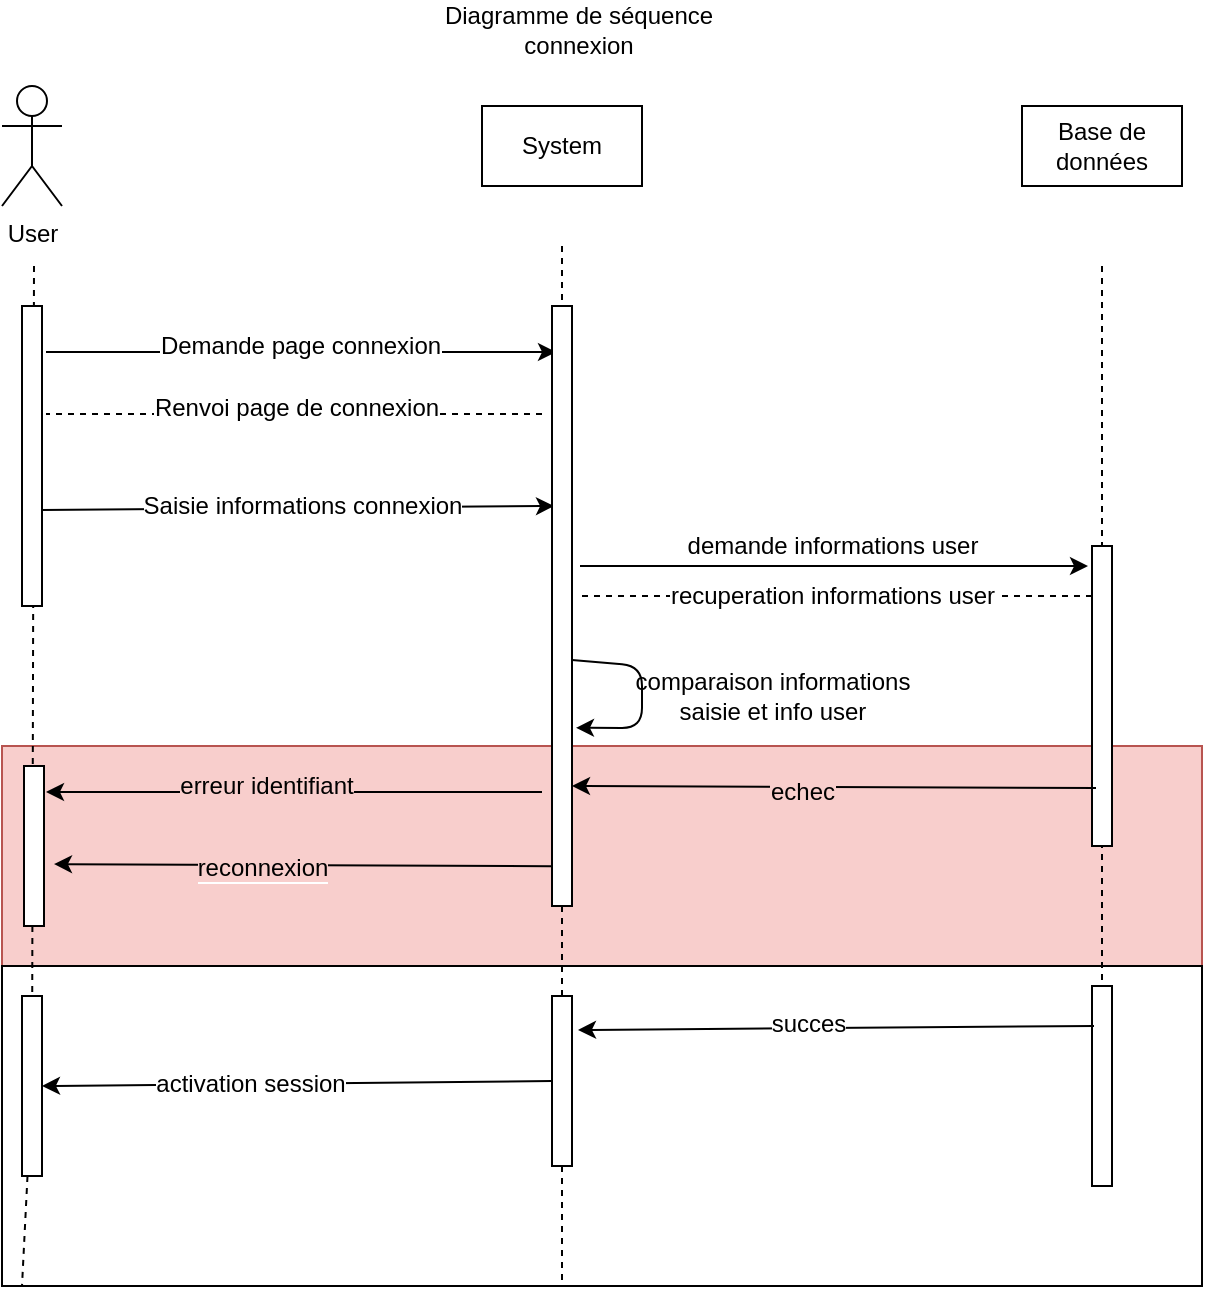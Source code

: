 <mxfile version="12.3.7" type="device" pages="1"><diagram id="A2cNYRM7hTn0L9aY9cLK" name="Page-1"><mxGraphModel dx="1352" dy="767" grid="1" gridSize="10" guides="1" tooltips="1" connect="1" arrows="1" fold="1" page="1" pageScale="1" pageWidth="827" pageHeight="1169" math="0" shadow="0"><root><mxCell id="0"/><mxCell id="1" parent="0"/><mxCell id="Uvzh3j0pDNKkDIco7M78-19" value="" style="rounded=0;whiteSpace=wrap;html=1;fillColor=#F8CECC;strokeColor=#b85450;" vertex="1" parent="1"><mxGeometry x="100" y="380" width="600" height="110" as="geometry"/></mxCell><mxCell id="Uvzh3j0pDNKkDIco7M78-27" value="" style="rounded=0;whiteSpace=wrap;html=1;labelBackgroundColor=#F8CECC;" vertex="1" parent="1"><mxGeometry x="100" y="490" width="600" height="160" as="geometry"/></mxCell><mxCell id="Uvzh3j0pDNKkDIco7M78-37" value="" style="endArrow=none;dashed=1;html=1;" edge="1" parent="1"><mxGeometry width="50" height="50" relative="1" as="geometry"><mxPoint x="650" y="140" as="sourcePoint"/><mxPoint x="650" y="600" as="targetPoint"/></mxGeometry></mxCell><mxCell id="Uvzh3j0pDNKkDIco7M78-36" value="" style="endArrow=none;dashed=1;html=1;" edge="1" parent="1" source="Uvzh3j0pDNKkDIco7M78-28"><mxGeometry width="50" height="50" relative="1" as="geometry"><mxPoint x="380" y="170" as="sourcePoint"/><mxPoint x="380" y="650" as="targetPoint"/></mxGeometry></mxCell><mxCell id="Uvzh3j0pDNKkDIco7M78-35" value="" style="endArrow=none;dashed=1;html=1;" edge="1" parent="1" source="Uvzh3j0pDNKkDIco7M78-32"><mxGeometry width="50" height="50" relative="1" as="geometry"><mxPoint x="120" y="180" as="sourcePoint"/><mxPoint x="110" y="650" as="targetPoint"/></mxGeometry></mxCell><mxCell id="Uvzh3j0pDNKkDIco7M78-1" value="&lt;div&gt;Diagramme de séquence&lt;/div&gt;&lt;div&gt;connexion&lt;br&gt;&lt;/div&gt;" style="text;html=1;align=center;verticalAlign=middle;resizable=0;points=[];;autosize=1;" vertex="1" parent="1"><mxGeometry x="303" y="7" width="170" height="30" as="geometry"/></mxCell><mxCell id="Uvzh3j0pDNKkDIco7M78-2" value="User" style="shape=umlActor;verticalLabelPosition=bottom;labelBackgroundColor=#ffffff;verticalAlign=top;html=1;outlineConnect=0;" vertex="1" parent="1"><mxGeometry x="100" y="50" width="30" height="60" as="geometry"/></mxCell><mxCell id="Uvzh3j0pDNKkDIco7M78-6" value="System" style="rounded=0;whiteSpace=wrap;html=1;" vertex="1" parent="1"><mxGeometry x="340" y="60" width="80" height="40" as="geometry"/></mxCell><mxCell id="Uvzh3j0pDNKkDIco7M78-7" value="Base de données" style="rounded=0;whiteSpace=wrap;html=1;" vertex="1" parent="1"><mxGeometry x="610" y="60" width="80" height="40" as="geometry"/></mxCell><mxCell id="Uvzh3j0pDNKkDIco7M78-10" value="" style="rounded=0;whiteSpace=wrap;html=1;" vertex="1" parent="1"><mxGeometry x="645" y="280" width="10" height="150" as="geometry"/></mxCell><mxCell id="Uvzh3j0pDNKkDIco7M78-11" value="" style="endArrow=classic;html=1;" edge="1" parent="1"><mxGeometry width="50" height="50" relative="1" as="geometry"><mxPoint x="122" y="183" as="sourcePoint"/><mxPoint x="377" y="183" as="targetPoint"/></mxGeometry></mxCell><mxCell id="Uvzh3j0pDNKkDIco7M78-12" value="Demande page connexion" style="text;html=1;align=center;verticalAlign=middle;resizable=0;points=[];;labelBackgroundColor=#ffffff;" vertex="1" connectable="0" parent="Uvzh3j0pDNKkDIco7M78-11"><mxGeometry x="-0.137" y="1" relative="1" as="geometry"><mxPoint x="17" y="-2" as="offset"/></mxGeometry></mxCell><mxCell id="Uvzh3j0pDNKkDIco7M78-13" value="" style="endArrow=none;dashed=1;html=1;entryX=1.2;entryY=0.36;entryDx=0;entryDy=0;entryPerimeter=0;" edge="1" parent="1" target="Uvzh3j0pDNKkDIco7M78-8"><mxGeometry width="50" height="50" relative="1" as="geometry"><mxPoint x="370" y="214" as="sourcePoint"/><mxPoint x="150" y="330" as="targetPoint"/></mxGeometry></mxCell><mxCell id="Uvzh3j0pDNKkDIco7M78-14" value="Renvoi page de connexion" style="text;html=1;align=center;verticalAlign=middle;resizable=0;points=[];;labelBackgroundColor=#ffffff;" vertex="1" connectable="0" parent="Uvzh3j0pDNKkDIco7M78-13"><mxGeometry x="0.153" y="-2" relative="1" as="geometry"><mxPoint x="20" y="-1.5" as="offset"/></mxGeometry></mxCell><mxCell id="Uvzh3j0pDNKkDIco7M78-15" value="" style="endArrow=classic;html=1;exitX=1;exitY=0.68;exitDx=0;exitDy=0;exitPerimeter=0;" edge="1" parent="1" source="Uvzh3j0pDNKkDIco7M78-8"><mxGeometry width="50" height="50" relative="1" as="geometry"><mxPoint x="100" y="380" as="sourcePoint"/><mxPoint x="376" y="260" as="targetPoint"/></mxGeometry></mxCell><mxCell id="Uvzh3j0pDNKkDIco7M78-16" value="Saisie informations connexion" style="text;html=1;align=center;verticalAlign=middle;resizable=0;points=[];;labelBackgroundColor=#ffffff;" vertex="1" connectable="0" parent="Uvzh3j0pDNKkDIco7M78-15"><mxGeometry x="-0.093" y="-1" relative="1" as="geometry"><mxPoint x="14" y="-2" as="offset"/></mxGeometry></mxCell><mxCell id="Uvzh3j0pDNKkDIco7M78-17" value="" style="endArrow=classic;html=1;entryX=-0.2;entryY=0.067;entryDx=0;entryDy=0;entryPerimeter=0;" edge="1" parent="1" target="Uvzh3j0pDNKkDIco7M78-10"><mxGeometry width="50" height="50" relative="1" as="geometry"><mxPoint x="389" y="290" as="sourcePoint"/><mxPoint x="640" y="300" as="targetPoint"/><Array as="points"><mxPoint x="480" y="290"/></Array></mxGeometry></mxCell><mxCell id="Uvzh3j0pDNKkDIco7M78-18" value="demande informations user" style="text;html=1;align=center;verticalAlign=middle;resizable=0;points=[];;autosize=1;" vertex="1" parent="1"><mxGeometry x="425" y="270" width="180" height="20" as="geometry"/></mxCell><mxCell id="Uvzh3j0pDNKkDIco7M78-20" value="" style="endArrow=classic;html=1;exitX=0.2;exitY=0.407;exitDx=0;exitDy=0;exitPerimeter=0;entryX=1;entryY=0.75;entryDx=0;entryDy=0;" edge="1" parent="1"><mxGeometry width="50" height="50" relative="1" as="geometry"><mxPoint x="647" y="401.05" as="sourcePoint"/><mxPoint x="385" y="400" as="targetPoint"/></mxGeometry></mxCell><mxCell id="Uvzh3j0pDNKkDIco7M78-21" value="echec" style="text;html=1;align=center;verticalAlign=middle;resizable=0;points=[];;labelBackgroundColor=#F8CECC;" vertex="1" connectable="0" parent="Uvzh3j0pDNKkDIco7M78-20"><mxGeometry x="0.127" y="2" relative="1" as="geometry"><mxPoint as="offset"/></mxGeometry></mxCell><mxCell id="Uvzh3j0pDNKkDIco7M78-23" value="" style="endArrow=classic;html=1;exitX=-0.5;exitY=0.846;exitDx=0;exitDy=0;exitPerimeter=0;" edge="1" parent="1"><mxGeometry width="50" height="50" relative="1" as="geometry"><mxPoint x="370" y="403.04" as="sourcePoint"/><mxPoint x="122" y="403" as="targetPoint"/></mxGeometry></mxCell><mxCell id="Uvzh3j0pDNKkDIco7M78-24" value="erreur identifiant" style="text;html=1;align=center;verticalAlign=middle;resizable=0;points=[];;labelBackgroundColor=#F8CECC;" vertex="1" connectable="0" parent="Uvzh3j0pDNKkDIco7M78-23"><mxGeometry x="0.114" y="-3" relative="1" as="geometry"><mxPoint as="offset"/></mxGeometry></mxCell><mxCell id="Uvzh3j0pDNKkDIco7M78-25" value="" style="endArrow=classic;html=1;exitX=0;exitY=0.917;exitDx=0;exitDy=0;exitPerimeter=0;entryX=1.5;entryY=0.613;entryDx=0;entryDy=0;entryPerimeter=0;" edge="1" parent="1" target="Uvzh3j0pDNKkDIco7M78-22"><mxGeometry width="50" height="50" relative="1" as="geometry"><mxPoint x="375" y="440.08" as="sourcePoint"/><mxPoint x="150" y="510" as="targetPoint"/></mxGeometry></mxCell><mxCell id="Uvzh3j0pDNKkDIco7M78-26" value="&lt;span style=&quot;background-color: rgb(248 , 206 , 204)&quot;&gt;reconnexion&lt;/span&gt;" style="text;html=1;align=center;verticalAlign=middle;resizable=0;points=[];;labelBackgroundColor=#ffffff;" vertex="1" connectable="0" parent="Uvzh3j0pDNKkDIco7M78-25"><mxGeometry x="0.167" y="1" relative="1" as="geometry"><mxPoint as="offset"/></mxGeometry></mxCell><mxCell id="Uvzh3j0pDNKkDIco7M78-29" value="" style="rounded=0;whiteSpace=wrap;html=1;labelBackgroundColor=#F8CECC;" vertex="1" parent="1"><mxGeometry x="645" y="500" width="10" height="100" as="geometry"/></mxCell><mxCell id="Uvzh3j0pDNKkDIco7M78-30" value="" style="endArrow=classic;html=1;exitX=0.1;exitY=0.2;exitDx=0;exitDy=0;exitPerimeter=0;entryX=1.3;entryY=0.2;entryDx=0;entryDy=0;entryPerimeter=0;" edge="1" parent="1" source="Uvzh3j0pDNKkDIco7M78-29" target="Uvzh3j0pDNKkDIco7M78-28"><mxGeometry width="50" height="50" relative="1" as="geometry"><mxPoint x="100" y="720" as="sourcePoint"/><mxPoint x="150" y="670" as="targetPoint"/></mxGeometry></mxCell><mxCell id="Uvzh3j0pDNKkDIco7M78-31" value="succes" style="text;html=1;align=center;verticalAlign=middle;resizable=0;points=[];;labelBackgroundColor=#ffffff;" vertex="1" connectable="0" parent="Uvzh3j0pDNKkDIco7M78-30"><mxGeometry x="0.114" y="-2" relative="1" as="geometry"><mxPoint as="offset"/></mxGeometry></mxCell><mxCell id="Uvzh3j0pDNKkDIco7M78-33" value="" style="endArrow=classic;html=1;exitX=0;exitY=0.5;exitDx=0;exitDy=0;entryX=1;entryY=0.5;entryDx=0;entryDy=0;" edge="1" parent="1" source="Uvzh3j0pDNKkDIco7M78-28" target="Uvzh3j0pDNKkDIco7M78-32"><mxGeometry width="50" height="50" relative="1" as="geometry"><mxPoint x="100" y="720" as="sourcePoint"/><mxPoint x="150" y="670" as="targetPoint"/></mxGeometry></mxCell><mxCell id="Uvzh3j0pDNKkDIco7M78-34" value="activation session" style="text;html=1;align=center;verticalAlign=middle;resizable=0;points=[];;labelBackgroundColor=#ffffff;" vertex="1" connectable="0" parent="Uvzh3j0pDNKkDIco7M78-33"><mxGeometry x="0.19" relative="1" as="geometry"><mxPoint as="offset"/></mxGeometry></mxCell><mxCell id="Uvzh3j0pDNKkDIco7M78-9" value="" style="rounded=0;whiteSpace=wrap;html=1;" vertex="1" parent="1"><mxGeometry x="375" y="160" width="10" height="300" as="geometry"/></mxCell><mxCell id="Uvzh3j0pDNKkDIco7M78-38" value="" style="endArrow=none;dashed=1;html=1;" edge="1" parent="1" target="Uvzh3j0pDNKkDIco7M78-9"><mxGeometry width="50" height="50" relative="1" as="geometry"><mxPoint x="380" y="130" as="sourcePoint"/><mxPoint x="380" y="610" as="targetPoint"/></mxGeometry></mxCell><mxCell id="Uvzh3j0pDNKkDIco7M78-28" value="" style="rounded=0;whiteSpace=wrap;html=1;labelBackgroundColor=#F8CECC;" vertex="1" parent="1"><mxGeometry x="375" y="505" width="10" height="85" as="geometry"/></mxCell><mxCell id="Uvzh3j0pDNKkDIco7M78-39" value="" style="endArrow=none;dashed=1;html=1;" edge="1" parent="1" target="Uvzh3j0pDNKkDIco7M78-28"><mxGeometry width="50" height="50" relative="1" as="geometry"><mxPoint x="380" y="460" as="sourcePoint"/><mxPoint x="380" y="670" as="targetPoint"/></mxGeometry></mxCell><mxCell id="Uvzh3j0pDNKkDIco7M78-32" value="" style="rounded=0;whiteSpace=wrap;html=1;labelBackgroundColor=#F8CECC;" vertex="1" parent="1"><mxGeometry x="110" y="505" width="10" height="90" as="geometry"/></mxCell><mxCell id="Uvzh3j0pDNKkDIco7M78-40" value="" style="endArrow=none;dashed=1;html=1;" edge="1" parent="1" target="Uvzh3j0pDNKkDIco7M78-32"><mxGeometry width="50" height="50" relative="1" as="geometry"><mxPoint x="116" y="140" as="sourcePoint"/><mxPoint x="110" y="610" as="targetPoint"/></mxGeometry></mxCell><mxCell id="Uvzh3j0pDNKkDIco7M78-22" value="" style="rounded=0;whiteSpace=wrap;html=1;labelBackgroundColor=#F8CECC;" vertex="1" parent="1"><mxGeometry x="111" y="390" width="10" height="80" as="geometry"/></mxCell><mxCell id="Uvzh3j0pDNKkDIco7M78-8" value="" style="rounded=0;whiteSpace=wrap;html=1;" vertex="1" parent="1"><mxGeometry x="110" y="160" width="10" height="150" as="geometry"/></mxCell><mxCell id="Uvzh3j0pDNKkDIco7M78-42" value="" style="endArrow=none;dashed=1;html=1;exitX=0;exitY=0.167;exitDx=0;exitDy=0;exitPerimeter=0;" edge="1" parent="1" source="Uvzh3j0pDNKkDIco7M78-10"><mxGeometry width="50" height="50" relative="1" as="geometry"><mxPoint x="100" y="680" as="sourcePoint"/><mxPoint x="390" y="305" as="targetPoint"/></mxGeometry></mxCell><mxCell id="Uvzh3j0pDNKkDIco7M78-43" value="recuperation informations user" style="text;html=1;align=center;verticalAlign=middle;resizable=0;points=[];;labelBackgroundColor=#ffffff;" vertex="1" connectable="0" parent="Uvzh3j0pDNKkDIco7M78-42"><mxGeometry x="0.184" y="4" relative="1" as="geometry"><mxPoint x="21" y="-4" as="offset"/></mxGeometry></mxCell><mxCell id="Uvzh3j0pDNKkDIco7M78-48" value="" style="endArrow=classic;html=1;exitX=1;exitY=0.59;exitDx=0;exitDy=0;exitPerimeter=0;entryX=1.2;entryY=0.703;entryDx=0;entryDy=0;entryPerimeter=0;" edge="1" parent="1" source="Uvzh3j0pDNKkDIco7M78-9" target="Uvzh3j0pDNKkDIco7M78-9"><mxGeometry width="50" height="50" relative="1" as="geometry"><mxPoint x="100" y="720" as="sourcePoint"/><mxPoint x="150" y="670" as="targetPoint"/><Array as="points"><mxPoint x="420" y="340"/><mxPoint x="420" y="371"/></Array></mxGeometry></mxCell><mxCell id="Uvzh3j0pDNKkDIco7M78-49" value="&lt;div&gt;comparaison informations&lt;/div&gt;&lt;div&gt; saisie et info user&lt;/div&gt;" style="text;html=1;align=center;verticalAlign=middle;resizable=0;points=[];;autosize=1;" vertex="1" parent="1"><mxGeometry x="400" y="340" width="170" height="30" as="geometry"/></mxCell></root></mxGraphModel></diagram></mxfile>